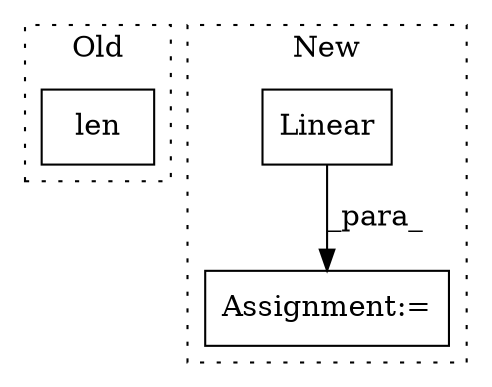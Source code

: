 digraph G {
subgraph cluster0 {
1 [label="len" a="32" s="935,954" l="4,1" shape="box"];
label = "Old";
style="dotted";
}
subgraph cluster1 {
2 [label="Linear" a="32" s="8596,8626" l="7,1" shape="box"];
3 [label="Assignment:=" a="7" s="8380" l="1" shape="box"];
label = "New";
style="dotted";
}
2 -> 3 [label="_para_"];
}